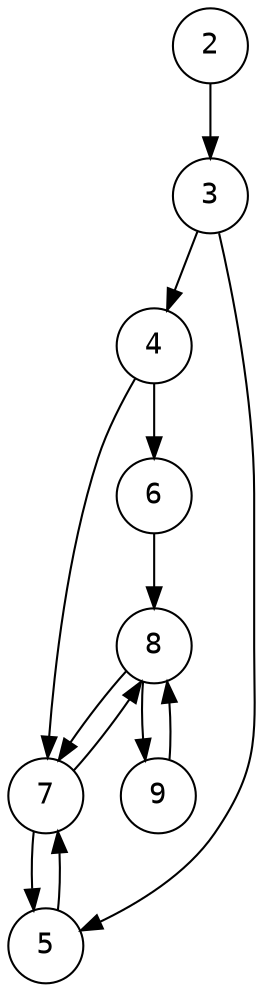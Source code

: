 digraph { node [ fontname = Courier ]
2 [shape=circle ]
2 -> 3
3 [shape=circle ]
3 -> 4
4 [shape=circle ]
3 -> 5
5 [shape=circle ]
4 -> 6
6 [shape=circle ]
4 -> 7
7 [shape=circle ]
5 -> 7
6 -> 8
8 [shape=circle ]
7 -> 8
7 -> 5
8 -> 9
9 [shape=circle ]
8 -> 7
9 -> 8
}